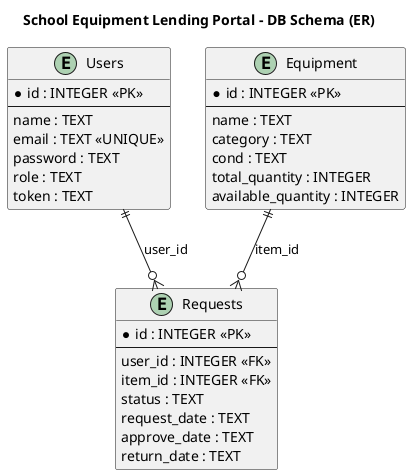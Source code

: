 @startuml
title School Equipment Lending Portal - DB Schema (ER)

entity "Users" as users {
  * id : INTEGER <<PK>>
  --
  name : TEXT
  email : TEXT <<UNIQUE>>
  password : TEXT
  role : TEXT
  token : TEXT
}

entity "Equipment" as equipment {
  * id : INTEGER <<PK>>
  --
  name : TEXT
  category : TEXT
  cond : TEXT
  total_quantity : INTEGER
  available_quantity : INTEGER
}

entity "Requests" as requests {
  * id : INTEGER <<PK>>
  --
  user_id : INTEGER <<FK>>
  item_id : INTEGER <<FK>>
  status : TEXT
  request_date : TEXT
  approve_date : TEXT
  return_date : TEXT
}

users ||--o{ requests : user_id
equipment ||--o{ requests : item_id

@enduml
